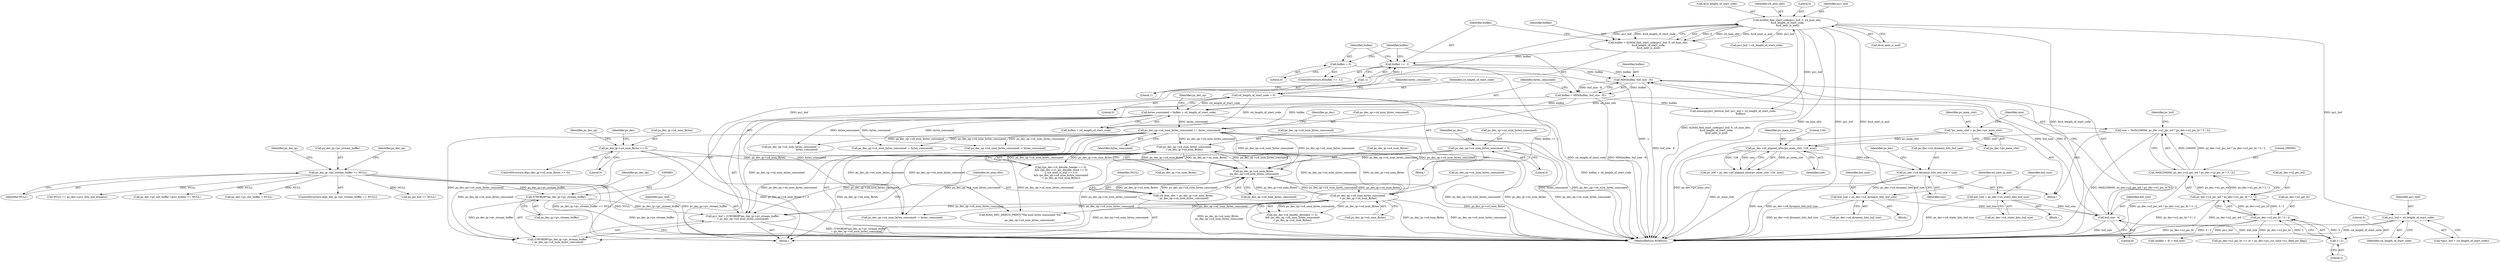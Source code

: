 digraph "0_Android_33ef7de9ddc8ea7eb9cbc440d1cf89957a0c267b@pointer" {
"1001134" [label="(Call,pu1_buf + u4_length_of_start_code)"];
"1001088" [label="(Call,ih264d_find_start_code(pu1_buf, 0, u4_max_ofst,\n &u4_length_of_start_code,\n &u4_next_is_aud))"];
"1000979" [label="(Call,pu1_buf = (UWORD8*)ps_dec_ip->pv_stream_buffer\n + ps_dec_op->u4_num_bytes_consumed)"];
"1000982" [label="(Call,(UWORD8*)ps_dec_ip->pv_stream_buffer)"];
"1000261" [label="(Call,ps_dec_ip->pv_stream_buffer == NULL)"];
"1001461" [label="(Call,ps_dec_op->u4_num_bytes_consumed\n < ps_dec_ip->u4_num_Bytes)"];
"1001436" [label="(Call,ps_dec_op->u4_num_bytes_consumed\n < ps_dec_ip->u4_num_Bytes)"];
"1001116" [label="(Call,ps_dec_op->u4_num_bytes_consumed += bytes_consumed)"];
"1001111" [label="(Call,bytes_consumed = buflen + u4_length_of_start_code)"];
"1001104" [label="(Call,buflen = MIN(buflen, buf_size - 8))"];
"1001106" [label="(Call,MIN(buflen, buf_size - 8))"];
"1001097" [label="(Call,buflen == -1)"];
"1001086" [label="(Call,buflen = ih264d_find_start_code(pu1_buf, 0, u4_max_ofst,\n &u4_length_of_start_code,\n &u4_next_is_aud))"];
"1001099" [label="(Call,-1)"];
"1001101" [label="(Call,buflen = 0)"];
"1001108" [label="(Call,buf_size - 8)"];
"1001066" [label="(Call,buf_size = ps_dec->u4_dynamic_bits_buf_size)"];
"1001051" [label="(Call,ps_dec->u4_dynamic_bits_buf_size = size)"];
"1001037" [label="(Call,ps_dec->pf_aligned_alloc(pv_mem_ctxt, 128, size))"];
"1001015" [label="(Call,*pv_mem_ctxt = ps_dec->pv_mem_ctxt)"];
"1001020" [label="(Call,size = MAX(256000, ps_dec->u2_pic_wd * ps_dec->u2_pic_ht * 3 / 2))"];
"1001022" [label="(Call,MAX(256000, ps_dec->u2_pic_wd * ps_dec->u2_pic_ht * 3 / 2))"];
"1001024" [label="(Call,ps_dec->u2_pic_wd * ps_dec->u2_pic_ht * 3 / 2)"];
"1001028" [label="(Call,ps_dec->u2_pic_ht * 3 / 2)"];
"1001032" [label="(Call,3 / 2)"];
"1001078" [label="(Call,buf_size = ps_dec->u4_static_bits_buf_size)"];
"1000172" [label="(Call,u4_length_of_start_code = 0)"];
"1000992" [label="(Call,ps_dec_ip->u4_num_Bytes\n - ps_dec_op->u4_num_bytes_consumed)"];
"1000282" [label="(Call,ps_dec_ip->u4_num_Bytes <= 0)"];
"1000307" [label="(Call,ps_dec_op->u4_num_bytes_consumed = 0)"];
"1000990" [label="(Call,u4_max_ofst = ps_dec_ip->u4_num_Bytes\n - ps_dec_op->u4_num_bytes_consumed)"];
"1001135" [label="(Identifier,pu1_buf)"];
"1001092" [label="(Call,&u4_length_of_start_code)"];
"1001058" [label="(Identifier,ps_dec)"];
"1001015" [label="(Call,*pv_mem_ctxt = ps_dec->pv_mem_ctxt)"];
"1000980" [label="(Identifier,pu1_buf)"];
"1000284" [label="(Identifier,ps_dec_ip)"];
"1001159" [label="(Call,ps_dec_op->u4_num_bytes_consumed -=\n                                        bytes_consumed)"];
"1001051" [label="(Call,ps_dec->u4_dynamic_bits_buf_size = size)"];
"1001210" [label="(Call,pu1_buf + u4_length_of_start_code)"];
"1002189" [label="(MethodReturn,WORD32)"];
"1001103" [label="(Literal,0)"];
"1001036" [label="(Identifier,pv_buf)"];
"1001024" [label="(Call,ps_dec->u2_pic_wd * ps_dec->u2_pic_ht * 3 / 2)"];
"1001097" [label="(Call,buflen == -1)"];
"1000304" [label="(Identifier,ps_dec)"];
"1001436" [label="(Call,ps_dec_op->u4_num_bytes_consumed\n < ps_dec_ip->u4_num_Bytes)"];
"1001098" [label="(Identifier,buflen)"];
"1001028" [label="(Call,ps_dec->u2_pic_ht * 3 / 2)"];
"1000261" [label="(Call,ps_dec_ip->pv_stream_buffer == NULL)"];
"1000265" [label="(Identifier,NULL)"];
"1001099" [label="(Call,-1)"];
"1001106" [label="(Call,MIN(buflen, buf_size - 8))"];
"1001034" [label="(Literal,2)"];
"1001091" [label="(Identifier,u4_max_ofst)"];
"1000988" [label="(Identifier,ps_dec_op)"];
"1001088" [label="(Call,ih264d_find_start_code(pu1_buf, 0, u4_max_ofst,\n &u4_length_of_start_code,\n &u4_next_is_aud))"];
"1001440" [label="(Call,ps_dec_ip->u4_num_Bytes)"];
"1001461" [label="(Call,ps_dec_op->u4_num_bytes_consumed\n < ps_dec_ip->u4_num_Bytes)"];
"1002182" [label="(Call,H264_DEC_DEBUG_PRINT(\"The num bytes consumed: %d\n\",\n                         ps_dec_op->u4_num_bytes_consumed))"];
"1001087" [label="(Identifier,buflen)"];
"1001025" [label="(Call,ps_dec->u2_pic_wd)"];
"1001628" [label="(Call,ps_dec_op->u4_num_bytes_consumed -= bytes_consumed)"];
"1001055" [label="(Identifier,size)"];
"1001102" [label="(Identifier,buflen)"];
"1001002" [label="(Identifier,NULL)"];
"1001017" [label="(Call,ps_dec->pv_mem_ctxt)"];
"1001078" [label="(Call,buf_size = ps_dec->u4_static_bits_buf_size)"];
"1000311" [label="(Literal,0)"];
"1001445" [label="(Call,((ps_dec->i4_decode_header == 0)\n && ((ps_dec->u1_pic_decode_done == 0)\n || (u4_next_is_aud == 1)))\n && (ps_dec_op->u4_num_bytes_consumed\n < ps_dec_ip->u4_num_Bytes))"];
"1001430" [label="(Call,(ps_dec->i4_header_decoded != 3)\n && (ps_dec_op->u4_num_bytes_consumed\n < ps_dec_ip->u4_num_Bytes))"];
"1001096" [label="(ControlStructure,if(buflen == -1))"];
"1001020" [label="(Call,size = MAX(256000, ps_dec->u2_pic_wd * ps_dec->u2_pic_ht * 3 / 2))"];
"1001023" [label="(Literal,256000)"];
"1001133" [label="(Call,*(pu1_buf + u4_length_of_start_code))"];
"1000314" [label="(Identifier,ps_dec)"];
"1001100" [label="(Literal,1)"];
"1000177" [label="(Identifier,bytes_consumed)"];
"1001001" [label="(Call,NULL == ps_dec->pu1_bits_buf_dynamic)"];
"1000982" [label="(Call,(UWORD8*)ps_dec_ip->pv_stream_buffer)"];
"1001134" [label="(Call,pu1_buf + u4_length_of_start_code)"];
"1000407" [label="(Call,ps_dec->ps_out_buffer->pu1_bufs[i] == NULL)"];
"1001011" [label="(Block,)"];
"1001118" [label="(Identifier,ps_dec_op)"];
"1001067" [label="(Identifier,buf_size)"];
"1001208" [label="(Call,memcpy(pu1_bitstrm_buf, pu1_buf + u4_length_of_start_code,\n                   buflen))"];
"1000996" [label="(Call,ps_dec_op->u4_num_bytes_consumed)"];
"1001090" [label="(Literal,0)"];
"1000283" [label="(Call,ps_dec_ip->u4_num_Bytes)"];
"1001038" [label="(Identifier,pv_mem_ctxt)"];
"1000290" [label="(Identifier,ps_dec_op)"];
"1001358" [label="(Call,ps_dec_op->u4_num_bytes_consumed -= bytes_consumed)"];
"1001089" [label="(Identifier,pu1_buf)"];
"1000174" [label="(Literal,0)"];
"1001094" [label="(Call,&u4_next_is_aud)"];
"1001039" [label="(Literal,128)"];
"1001108" [label="(Call,buf_size - 8)"];
"1001084" [label="(Identifier,u4_next_is_aud)"];
"1000979" [label="(Call,pu1_buf = (UWORD8*)ps_dec_ip->pv_stream_buffer\n + ps_dec_op->u4_num_bytes_consumed)"];
"1001113" [label="(Call,buflen + u4_length_of_start_code)"];
"1001107" [label="(Identifier,buflen)"];
"1001465" [label="(Call,ps_dec_ip->u4_num_Bytes)"];
"1001079" [label="(Identifier,buf_size)"];
"1001033" [label="(Literal,3)"];
"1001080" [label="(Call,ps_dec->u4_static_bits_buf_size)"];
"1000312" [label="(Call,ps_dec->ps_out_buffer = NULL)"];
"1001116" [label="(Call,ps_dec_op->u4_num_bytes_consumed += bytes_consumed)"];
"1001112" [label="(Identifier,bytes_consumed)"];
"1001022" [label="(Call,MAX(256000, ps_dec->u2_pic_wd * ps_dec->u2_pic_ht * 3 / 2))"];
"1000281" [label="(ControlStructure,if(ps_dec_ip->u4_num_Bytes <= 0))"];
"1000260" [label="(ControlStructure,if(ps_dec_ip->pv_stream_buffer == NULL))"];
"1001381" [label="(Call,ps_dec_op->u4_num_bytes_consumed -= bytes_consumed)"];
"1001437" [label="(Call,ps_dec_op->u4_num_bytes_consumed)"];
"1001086" [label="(Call,buflen = ih264d_find_start_code(pu1_buf, 0, u4_max_ofst,\n &u4_length_of_start_code,\n &u4_next_is_aud))"];
"1000307" [label="(Call,ps_dec_op->u4_num_bytes_consumed = 0)"];
"1000984" [label="(Call,ps_dec_ip->pv_stream_buffer)"];
"1000981" [label="(Call,(UWORD8*)ps_dec_ip->pv_stream_buffer\n + ps_dec_op->u4_num_bytes_consumed)"];
"1000282" [label="(Call,ps_dec_ip->u4_num_Bytes <= 0)"];
"1000624" [label="(Call,ps_pic_buf == NULL)"];
"1001040" [label="(Identifier,size)"];
"1001101" [label="(Call,buflen = 0)"];
"1001105" [label="(Identifier,buflen)"];
"1001029" [label="(Call,ps_dec->u2_pic_ht)"];
"1001136" [label="(Identifier,u4_length_of_start_code)"];
"1001110" [label="(Literal,8)"];
"1000992" [label="(Call,ps_dec_ip->u4_num_Bytes\n - ps_dec_op->u4_num_bytes_consumed)"];
"1001505" [label="(Call,ps_dec->u2_pic_ht >> (4 + ps_dec->ps_cur_slice->u1_field_pic_flag))"];
"1000262" [label="(Call,ps_dec_ip->pv_stream_buffer)"];
"1000286" [label="(Literal,0)"];
"1000991" [label="(Identifier,u4_max_ofst)"];
"1000977" [label="(Block,)"];
"1001117" [label="(Call,ps_dec_op->u4_num_bytes_consumed)"];
"1001215" [label="(Call,(buflen + 8) < buf_size)"];
"1000173" [label="(Identifier,u4_length_of_start_code)"];
"1001109" [label="(Identifier,buf_size)"];
"1001037" [label="(Call,ps_dec->pf_aligned_alloc(pv_mem_ctxt, 128, size))"];
"1000269" [label="(Identifier,ps_dec_op)"];
"1001104" [label="(Call,buflen = MIN(buflen, buf_size - 8))"];
"1001032" [label="(Call,3 / 2)"];
"1000993" [label="(Call,ps_dec_ip->u4_num_Bytes)"];
"1000152" [label="(Block,)"];
"1001068" [label="(Call,ps_dec->u4_dynamic_bits_buf_size)"];
"1001127" [label="(Identifier,ps_dec)"];
"1001052" [label="(Call,ps_dec->u4_dynamic_bits_buf_size)"];
"1001035" [label="(Call,pv_buf = ps_dec->pf_aligned_alloc(pv_mem_ctxt, 128, size))"];
"1001111" [label="(Call,bytes_consumed = buflen + u4_length_of_start_code)"];
"1000308" [label="(Call,ps_dec_op->u4_num_bytes_consumed)"];
"1001120" [label="(Identifier,bytes_consumed)"];
"1001066" [label="(Call,buf_size = ps_dec->u4_dynamic_bits_buf_size)"];
"1001016" [label="(Identifier,pv_mem_ctxt)"];
"1000990" [label="(Call,u4_max_ofst = ps_dec_ip->u4_num_Bytes\n - ps_dec_op->u4_num_bytes_consumed)"];
"1001060" [label="(Block,)"];
"1001072" [label="(Block,)"];
"1001021" [label="(Identifier,size)"];
"1001462" [label="(Call,ps_dec_op->u4_num_bytes_consumed)"];
"1000172" [label="(Call,u4_length_of_start_code = 0)"];
"1001134" -> "1001133"  [label="AST: "];
"1001134" -> "1001136"  [label="CFG: "];
"1001135" -> "1001134"  [label="AST: "];
"1001136" -> "1001134"  [label="AST: "];
"1001133" -> "1001134"  [label="CFG: "];
"1001134" -> "1002189"  [label="DDG: pu1_buf"];
"1001134" -> "1002189"  [label="DDG: u4_length_of_start_code"];
"1001088" -> "1001134"  [label="DDG: pu1_buf"];
"1001088" -> "1001086"  [label="AST: "];
"1001088" -> "1001094"  [label="CFG: "];
"1001089" -> "1001088"  [label="AST: "];
"1001090" -> "1001088"  [label="AST: "];
"1001091" -> "1001088"  [label="AST: "];
"1001092" -> "1001088"  [label="AST: "];
"1001094" -> "1001088"  [label="AST: "];
"1001086" -> "1001088"  [label="CFG: "];
"1001088" -> "1002189"  [label="DDG: u4_max_ofst"];
"1001088" -> "1002189"  [label="DDG: pu1_buf"];
"1001088" -> "1002189"  [label="DDG: &u4_next_is_aud"];
"1001088" -> "1002189"  [label="DDG: &u4_length_of_start_code"];
"1001088" -> "1001086"  [label="DDG: 0"];
"1001088" -> "1001086"  [label="DDG: u4_max_ofst"];
"1001088" -> "1001086"  [label="DDG: &u4_next_is_aud"];
"1001088" -> "1001086"  [label="DDG: pu1_buf"];
"1001088" -> "1001086"  [label="DDG: &u4_length_of_start_code"];
"1000979" -> "1001088"  [label="DDG: pu1_buf"];
"1000990" -> "1001088"  [label="DDG: u4_max_ofst"];
"1001088" -> "1001208"  [label="DDG: pu1_buf"];
"1001088" -> "1001210"  [label="DDG: pu1_buf"];
"1000979" -> "1000977"  [label="AST: "];
"1000979" -> "1000981"  [label="CFG: "];
"1000980" -> "1000979"  [label="AST: "];
"1000981" -> "1000979"  [label="AST: "];
"1000991" -> "1000979"  [label="CFG: "];
"1000979" -> "1002189"  [label="DDG: (UWORD8*)ps_dec_ip->pv_stream_buffer\n + ps_dec_op->u4_num_bytes_consumed"];
"1000982" -> "1000979"  [label="DDG: ps_dec_ip->pv_stream_buffer"];
"1001461" -> "1000979"  [label="DDG: ps_dec_op->u4_num_bytes_consumed"];
"1001436" -> "1000979"  [label="DDG: ps_dec_op->u4_num_bytes_consumed"];
"1000307" -> "1000979"  [label="DDG: ps_dec_op->u4_num_bytes_consumed"];
"1001116" -> "1000979"  [label="DDG: ps_dec_op->u4_num_bytes_consumed"];
"1000982" -> "1000981"  [label="AST: "];
"1000982" -> "1000984"  [label="CFG: "];
"1000983" -> "1000982"  [label="AST: "];
"1000984" -> "1000982"  [label="AST: "];
"1000988" -> "1000982"  [label="CFG: "];
"1000982" -> "1002189"  [label="DDG: ps_dec_ip->pv_stream_buffer"];
"1000982" -> "1000981"  [label="DDG: ps_dec_ip->pv_stream_buffer"];
"1000261" -> "1000982"  [label="DDG: ps_dec_ip->pv_stream_buffer"];
"1000261" -> "1000260"  [label="AST: "];
"1000261" -> "1000265"  [label="CFG: "];
"1000262" -> "1000261"  [label="AST: "];
"1000265" -> "1000261"  [label="AST: "];
"1000269" -> "1000261"  [label="CFG: "];
"1000284" -> "1000261"  [label="CFG: "];
"1000261" -> "1002189"  [label="DDG: NULL"];
"1000261" -> "1002189"  [label="DDG: ps_dec_ip->pv_stream_buffer"];
"1000261" -> "1002189"  [label="DDG: ps_dec_ip->pv_stream_buffer == NULL"];
"1000261" -> "1000312"  [label="DDG: NULL"];
"1000261" -> "1000407"  [label="DDG: NULL"];
"1000261" -> "1000624"  [label="DDG: NULL"];
"1000261" -> "1001001"  [label="DDG: NULL"];
"1001461" -> "1001445"  [label="AST: "];
"1001461" -> "1001465"  [label="CFG: "];
"1001462" -> "1001461"  [label="AST: "];
"1001465" -> "1001461"  [label="AST: "];
"1001445" -> "1001461"  [label="CFG: "];
"1001461" -> "1002189"  [label="DDG: ps_dec_op->u4_num_bytes_consumed"];
"1001461" -> "1002189"  [label="DDG: ps_dec_ip->u4_num_Bytes"];
"1001461" -> "1000981"  [label="DDG: ps_dec_op->u4_num_bytes_consumed"];
"1001461" -> "1000992"  [label="DDG: ps_dec_ip->u4_num_Bytes"];
"1001461" -> "1000992"  [label="DDG: ps_dec_op->u4_num_bytes_consumed"];
"1001461" -> "1001445"  [label="DDG: ps_dec_op->u4_num_bytes_consumed"];
"1001461" -> "1001445"  [label="DDG: ps_dec_ip->u4_num_Bytes"];
"1001436" -> "1001461"  [label="DDG: ps_dec_op->u4_num_bytes_consumed"];
"1001436" -> "1001461"  [label="DDG: ps_dec_ip->u4_num_Bytes"];
"1001116" -> "1001461"  [label="DDG: ps_dec_op->u4_num_bytes_consumed"];
"1000992" -> "1001461"  [label="DDG: ps_dec_ip->u4_num_Bytes"];
"1001461" -> "1001628"  [label="DDG: ps_dec_op->u4_num_bytes_consumed"];
"1001461" -> "1002182"  [label="DDG: ps_dec_op->u4_num_bytes_consumed"];
"1001436" -> "1001430"  [label="AST: "];
"1001436" -> "1001440"  [label="CFG: "];
"1001437" -> "1001436"  [label="AST: "];
"1001440" -> "1001436"  [label="AST: "];
"1001430" -> "1001436"  [label="CFG: "];
"1001436" -> "1002189"  [label="DDG: ps_dec_ip->u4_num_Bytes"];
"1001436" -> "1002189"  [label="DDG: ps_dec_op->u4_num_bytes_consumed"];
"1001436" -> "1000981"  [label="DDG: ps_dec_op->u4_num_bytes_consumed"];
"1001436" -> "1000992"  [label="DDG: ps_dec_ip->u4_num_Bytes"];
"1001436" -> "1000992"  [label="DDG: ps_dec_op->u4_num_bytes_consumed"];
"1001436" -> "1001430"  [label="DDG: ps_dec_op->u4_num_bytes_consumed"];
"1001436" -> "1001430"  [label="DDG: ps_dec_ip->u4_num_Bytes"];
"1001116" -> "1001436"  [label="DDG: ps_dec_op->u4_num_bytes_consumed"];
"1000992" -> "1001436"  [label="DDG: ps_dec_ip->u4_num_Bytes"];
"1001436" -> "1001628"  [label="DDG: ps_dec_op->u4_num_bytes_consumed"];
"1001436" -> "1002182"  [label="DDG: ps_dec_op->u4_num_bytes_consumed"];
"1001116" -> "1000977"  [label="AST: "];
"1001116" -> "1001120"  [label="CFG: "];
"1001117" -> "1001116"  [label="AST: "];
"1001120" -> "1001116"  [label="AST: "];
"1001127" -> "1001116"  [label="CFG: "];
"1001116" -> "1002189"  [label="DDG: bytes_consumed"];
"1001116" -> "1002189"  [label="DDG: ps_dec_op->u4_num_bytes_consumed"];
"1001116" -> "1000981"  [label="DDG: ps_dec_op->u4_num_bytes_consumed"];
"1001116" -> "1000992"  [label="DDG: ps_dec_op->u4_num_bytes_consumed"];
"1001111" -> "1001116"  [label="DDG: bytes_consumed"];
"1000992" -> "1001116"  [label="DDG: ps_dec_op->u4_num_bytes_consumed"];
"1001116" -> "1001159"  [label="DDG: ps_dec_op->u4_num_bytes_consumed"];
"1001116" -> "1001358"  [label="DDG: ps_dec_op->u4_num_bytes_consumed"];
"1001116" -> "1001381"  [label="DDG: ps_dec_op->u4_num_bytes_consumed"];
"1001116" -> "1001628"  [label="DDG: ps_dec_op->u4_num_bytes_consumed"];
"1001116" -> "1002182"  [label="DDG: ps_dec_op->u4_num_bytes_consumed"];
"1001111" -> "1000977"  [label="AST: "];
"1001111" -> "1001113"  [label="CFG: "];
"1001112" -> "1001111"  [label="AST: "];
"1001113" -> "1001111"  [label="AST: "];
"1001118" -> "1001111"  [label="CFG: "];
"1001111" -> "1002189"  [label="DDG: buflen + u4_length_of_start_code"];
"1001104" -> "1001111"  [label="DDG: buflen"];
"1000172" -> "1001111"  [label="DDG: u4_length_of_start_code"];
"1001111" -> "1001159"  [label="DDG: bytes_consumed"];
"1001111" -> "1001358"  [label="DDG: bytes_consumed"];
"1001111" -> "1001381"  [label="DDG: bytes_consumed"];
"1001111" -> "1001628"  [label="DDG: bytes_consumed"];
"1001104" -> "1000977"  [label="AST: "];
"1001104" -> "1001106"  [label="CFG: "];
"1001105" -> "1001104"  [label="AST: "];
"1001106" -> "1001104"  [label="AST: "];
"1001112" -> "1001104"  [label="CFG: "];
"1001104" -> "1002189"  [label="DDG: MIN(buflen, buf_size - 8)"];
"1001106" -> "1001104"  [label="DDG: buflen"];
"1001106" -> "1001104"  [label="DDG: buf_size - 8"];
"1001104" -> "1001113"  [label="DDG: buflen"];
"1001104" -> "1001208"  [label="DDG: buflen"];
"1001106" -> "1001108"  [label="CFG: "];
"1001107" -> "1001106"  [label="AST: "];
"1001108" -> "1001106"  [label="AST: "];
"1001106" -> "1002189"  [label="DDG: buf_size - 8"];
"1001097" -> "1001106"  [label="DDG: buflen"];
"1001101" -> "1001106"  [label="DDG: buflen"];
"1001108" -> "1001106"  [label="DDG: buf_size"];
"1001108" -> "1001106"  [label="DDG: 8"];
"1001097" -> "1001096"  [label="AST: "];
"1001097" -> "1001099"  [label="CFG: "];
"1001098" -> "1001097"  [label="AST: "];
"1001099" -> "1001097"  [label="AST: "];
"1001102" -> "1001097"  [label="CFG: "];
"1001105" -> "1001097"  [label="CFG: "];
"1001097" -> "1002189"  [label="DDG: buflen == -1"];
"1001097" -> "1002189"  [label="DDG: -1"];
"1001086" -> "1001097"  [label="DDG: buflen"];
"1001099" -> "1001097"  [label="DDG: 1"];
"1001086" -> "1000977"  [label="AST: "];
"1001087" -> "1001086"  [label="AST: "];
"1001098" -> "1001086"  [label="CFG: "];
"1001086" -> "1002189"  [label="DDG: ih264d_find_start_code(pu1_buf, 0, u4_max_ofst,\n &u4_length_of_start_code,\n &u4_next_is_aud)"];
"1001099" -> "1001100"  [label="CFG: "];
"1001100" -> "1001099"  [label="AST: "];
"1001101" -> "1001096"  [label="AST: "];
"1001101" -> "1001103"  [label="CFG: "];
"1001102" -> "1001101"  [label="AST: "];
"1001103" -> "1001101"  [label="AST: "];
"1001105" -> "1001101"  [label="CFG: "];
"1001108" -> "1001110"  [label="CFG: "];
"1001109" -> "1001108"  [label="AST: "];
"1001110" -> "1001108"  [label="AST: "];
"1001108" -> "1002189"  [label="DDG: buf_size"];
"1001066" -> "1001108"  [label="DDG: buf_size"];
"1001078" -> "1001108"  [label="DDG: buf_size"];
"1001108" -> "1001215"  [label="DDG: buf_size"];
"1001066" -> "1001060"  [label="AST: "];
"1001066" -> "1001068"  [label="CFG: "];
"1001067" -> "1001066"  [label="AST: "];
"1001068" -> "1001066"  [label="AST: "];
"1001084" -> "1001066"  [label="CFG: "];
"1001066" -> "1002189"  [label="DDG: ps_dec->u4_dynamic_bits_buf_size"];
"1001051" -> "1001066"  [label="DDG: ps_dec->u4_dynamic_bits_buf_size"];
"1001051" -> "1001011"  [label="AST: "];
"1001051" -> "1001055"  [label="CFG: "];
"1001052" -> "1001051"  [label="AST: "];
"1001055" -> "1001051"  [label="AST: "];
"1001058" -> "1001051"  [label="CFG: "];
"1001051" -> "1002189"  [label="DDG: size"];
"1001051" -> "1002189"  [label="DDG: ps_dec->u4_dynamic_bits_buf_size"];
"1001037" -> "1001051"  [label="DDG: size"];
"1001037" -> "1001035"  [label="AST: "];
"1001037" -> "1001040"  [label="CFG: "];
"1001038" -> "1001037"  [label="AST: "];
"1001039" -> "1001037"  [label="AST: "];
"1001040" -> "1001037"  [label="AST: "];
"1001035" -> "1001037"  [label="CFG: "];
"1001037" -> "1002189"  [label="DDG: pv_mem_ctxt"];
"1001037" -> "1001035"  [label="DDG: pv_mem_ctxt"];
"1001037" -> "1001035"  [label="DDG: 128"];
"1001037" -> "1001035"  [label="DDG: size"];
"1001015" -> "1001037"  [label="DDG: pv_mem_ctxt"];
"1001020" -> "1001037"  [label="DDG: size"];
"1001015" -> "1001011"  [label="AST: "];
"1001015" -> "1001017"  [label="CFG: "];
"1001016" -> "1001015"  [label="AST: "];
"1001017" -> "1001015"  [label="AST: "];
"1001021" -> "1001015"  [label="CFG: "];
"1001015" -> "1002189"  [label="DDG: ps_dec->pv_mem_ctxt"];
"1001020" -> "1001011"  [label="AST: "];
"1001020" -> "1001022"  [label="CFG: "];
"1001021" -> "1001020"  [label="AST: "];
"1001022" -> "1001020"  [label="AST: "];
"1001036" -> "1001020"  [label="CFG: "];
"1001020" -> "1002189"  [label="DDG: MAX(256000, ps_dec->u2_pic_wd * ps_dec->u2_pic_ht * 3 / 2)"];
"1001022" -> "1001020"  [label="DDG: 256000"];
"1001022" -> "1001020"  [label="DDG: ps_dec->u2_pic_wd * ps_dec->u2_pic_ht * 3 / 2"];
"1001022" -> "1001024"  [label="CFG: "];
"1001023" -> "1001022"  [label="AST: "];
"1001024" -> "1001022"  [label="AST: "];
"1001022" -> "1002189"  [label="DDG: ps_dec->u2_pic_wd * ps_dec->u2_pic_ht * 3 / 2"];
"1001024" -> "1001022"  [label="DDG: ps_dec->u2_pic_wd"];
"1001024" -> "1001022"  [label="DDG: ps_dec->u2_pic_ht * 3 / 2"];
"1001024" -> "1001028"  [label="CFG: "];
"1001025" -> "1001024"  [label="AST: "];
"1001028" -> "1001024"  [label="AST: "];
"1001024" -> "1002189"  [label="DDG: ps_dec->u2_pic_ht * 3 / 2"];
"1001024" -> "1002189"  [label="DDG: ps_dec->u2_pic_wd"];
"1001028" -> "1001024"  [label="DDG: ps_dec->u2_pic_ht"];
"1001028" -> "1001024"  [label="DDG: 3 / 2"];
"1001028" -> "1001032"  [label="CFG: "];
"1001029" -> "1001028"  [label="AST: "];
"1001032" -> "1001028"  [label="AST: "];
"1001028" -> "1002189"  [label="DDG: ps_dec->u2_pic_ht"];
"1001028" -> "1002189"  [label="DDG: 3 / 2"];
"1001032" -> "1001028"  [label="DDG: 3"];
"1001032" -> "1001028"  [label="DDG: 2"];
"1001028" -> "1001505"  [label="DDG: ps_dec->u2_pic_ht"];
"1001032" -> "1001034"  [label="CFG: "];
"1001033" -> "1001032"  [label="AST: "];
"1001034" -> "1001032"  [label="AST: "];
"1001078" -> "1001072"  [label="AST: "];
"1001078" -> "1001080"  [label="CFG: "];
"1001079" -> "1001078"  [label="AST: "];
"1001080" -> "1001078"  [label="AST: "];
"1001084" -> "1001078"  [label="CFG: "];
"1001078" -> "1002189"  [label="DDG: ps_dec->u4_static_bits_buf_size"];
"1000172" -> "1000152"  [label="AST: "];
"1000172" -> "1000174"  [label="CFG: "];
"1000173" -> "1000172"  [label="AST: "];
"1000174" -> "1000172"  [label="AST: "];
"1000177" -> "1000172"  [label="CFG: "];
"1000172" -> "1002189"  [label="DDG: u4_length_of_start_code"];
"1000172" -> "1001113"  [label="DDG: u4_length_of_start_code"];
"1000992" -> "1000990"  [label="AST: "];
"1000992" -> "1000996"  [label="CFG: "];
"1000993" -> "1000992"  [label="AST: "];
"1000996" -> "1000992"  [label="AST: "];
"1000990" -> "1000992"  [label="CFG: "];
"1000992" -> "1002189"  [label="DDG: ps_dec_ip->u4_num_Bytes"];
"1000992" -> "1000990"  [label="DDG: ps_dec_ip->u4_num_Bytes"];
"1000992" -> "1000990"  [label="DDG: ps_dec_op->u4_num_bytes_consumed"];
"1000282" -> "1000992"  [label="DDG: ps_dec_ip->u4_num_Bytes"];
"1000307" -> "1000992"  [label="DDG: ps_dec_op->u4_num_bytes_consumed"];
"1000282" -> "1000281"  [label="AST: "];
"1000282" -> "1000286"  [label="CFG: "];
"1000283" -> "1000282"  [label="AST: "];
"1000286" -> "1000282"  [label="AST: "];
"1000290" -> "1000282"  [label="CFG: "];
"1000304" -> "1000282"  [label="CFG: "];
"1000282" -> "1002189"  [label="DDG: ps_dec_ip->u4_num_Bytes <= 0"];
"1000282" -> "1002189"  [label="DDG: ps_dec_ip->u4_num_Bytes"];
"1000307" -> "1000152"  [label="AST: "];
"1000307" -> "1000311"  [label="CFG: "];
"1000308" -> "1000307"  [label="AST: "];
"1000311" -> "1000307"  [label="AST: "];
"1000314" -> "1000307"  [label="CFG: "];
"1000307" -> "1002189"  [label="DDG: ps_dec_op->u4_num_bytes_consumed"];
"1000307" -> "1000981"  [label="DDG: ps_dec_op->u4_num_bytes_consumed"];
"1000990" -> "1000977"  [label="AST: "];
"1000991" -> "1000990"  [label="AST: "];
"1001002" -> "1000990"  [label="CFG: "];
"1000990" -> "1002189"  [label="DDG: ps_dec_ip->u4_num_Bytes\n - ps_dec_op->u4_num_bytes_consumed"];
}
